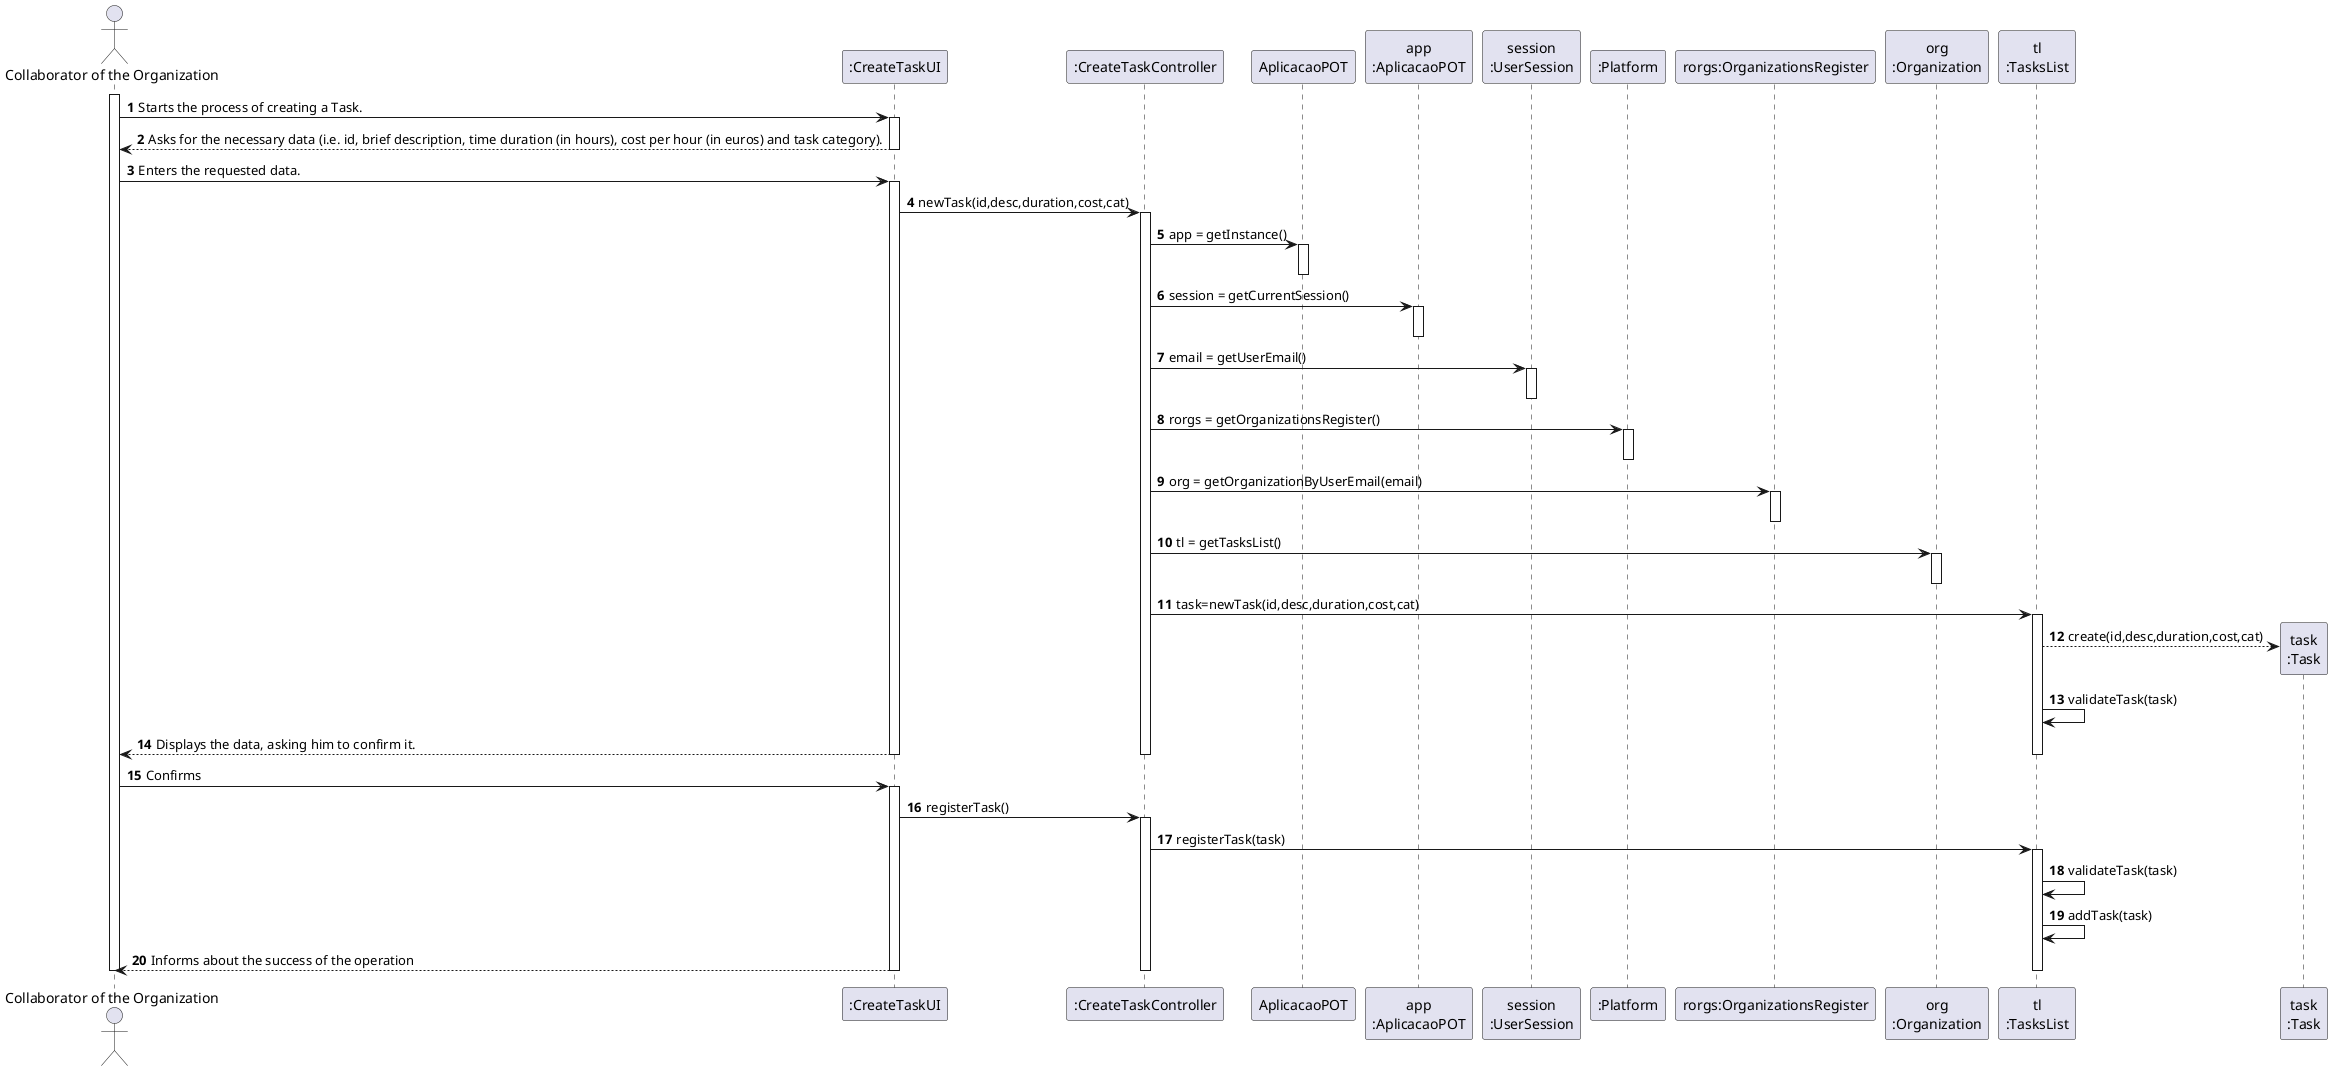 @startuml
autonumber
'hide footbox
actor "Collaborator of the Organization" as COL

participant ":CreateTaskUI" as UI
participant ":CreateTaskController" as CTRL
participant "AplicacaoPOT" as _APP
participant "app\n:AplicacaoPOT" as APP
participant "session\n:UserSession" as SESSAO
participant ":Platform" as PLAT
participant "rorgs:OrganizationsRegister" as RORGS
participant "org\n:Organization" as ORG
participant "tl\n:TasksList" as LTASKS
participant "task\n:Task" as TAREFA

activate COL
COL -> UI : Starts the process of creating a Task.
activate UI
UI --> COL : Asks for the necessary data (i.e. id, brief description, time duration (in hours), cost per hour (in euros) and task category).
deactivate UI

COL -> UI : Enters the requested data.
activate UI

UI -> CTRL : newTask(id,desc,duration,cost,cat)
activate CTRL

CTRL -> _APP: app = getInstance()
activate _APP
deactivate _APP

CTRL -> APP: session = getCurrentSession()
activate APP
deactivate APP

CTRL -> SESSAO: email = getUserEmail()
activate SESSAO
deactivate SESSAO

CTRL -> PLAT: rorgs = getOrganizationsRegister()
activate PLAT
deactivate PLAT

CTRL -> RORGS: org = getOrganizationByUserEmail(email)
activate RORGS
deactivate RORGS

CTRL -> ORG: tl = getTasksList()
activate ORG
deactivate ORG

CTRL -> LTASKS: task=newTask(id,desc,duration,cost,cat)
activate LTASKS

LTASKS --> TAREFA**: create(id,desc,duration,cost,cat)
LTASKS -> LTASKS: validateTask(task)

UI --> COL:  Displays the data, asking him to confirm it.
deactivate LTASKS
deactivate CTRL
deactivate UI

COL -> UI : Confirms
activate UI
UI -> CTRL : registerTask()
activate CTRL

CTRL -> LTASKS : registerTask(task)
activate LTASKS

LTASKS -> LTASKS: validateTask(task)
LTASKS -> LTASKS: addTask(task)

UI --> COL : Informs about the success of the operation
deactivate LTASKS
deactivate CTRL
deactivate UI

deactivate COL

@enduml
